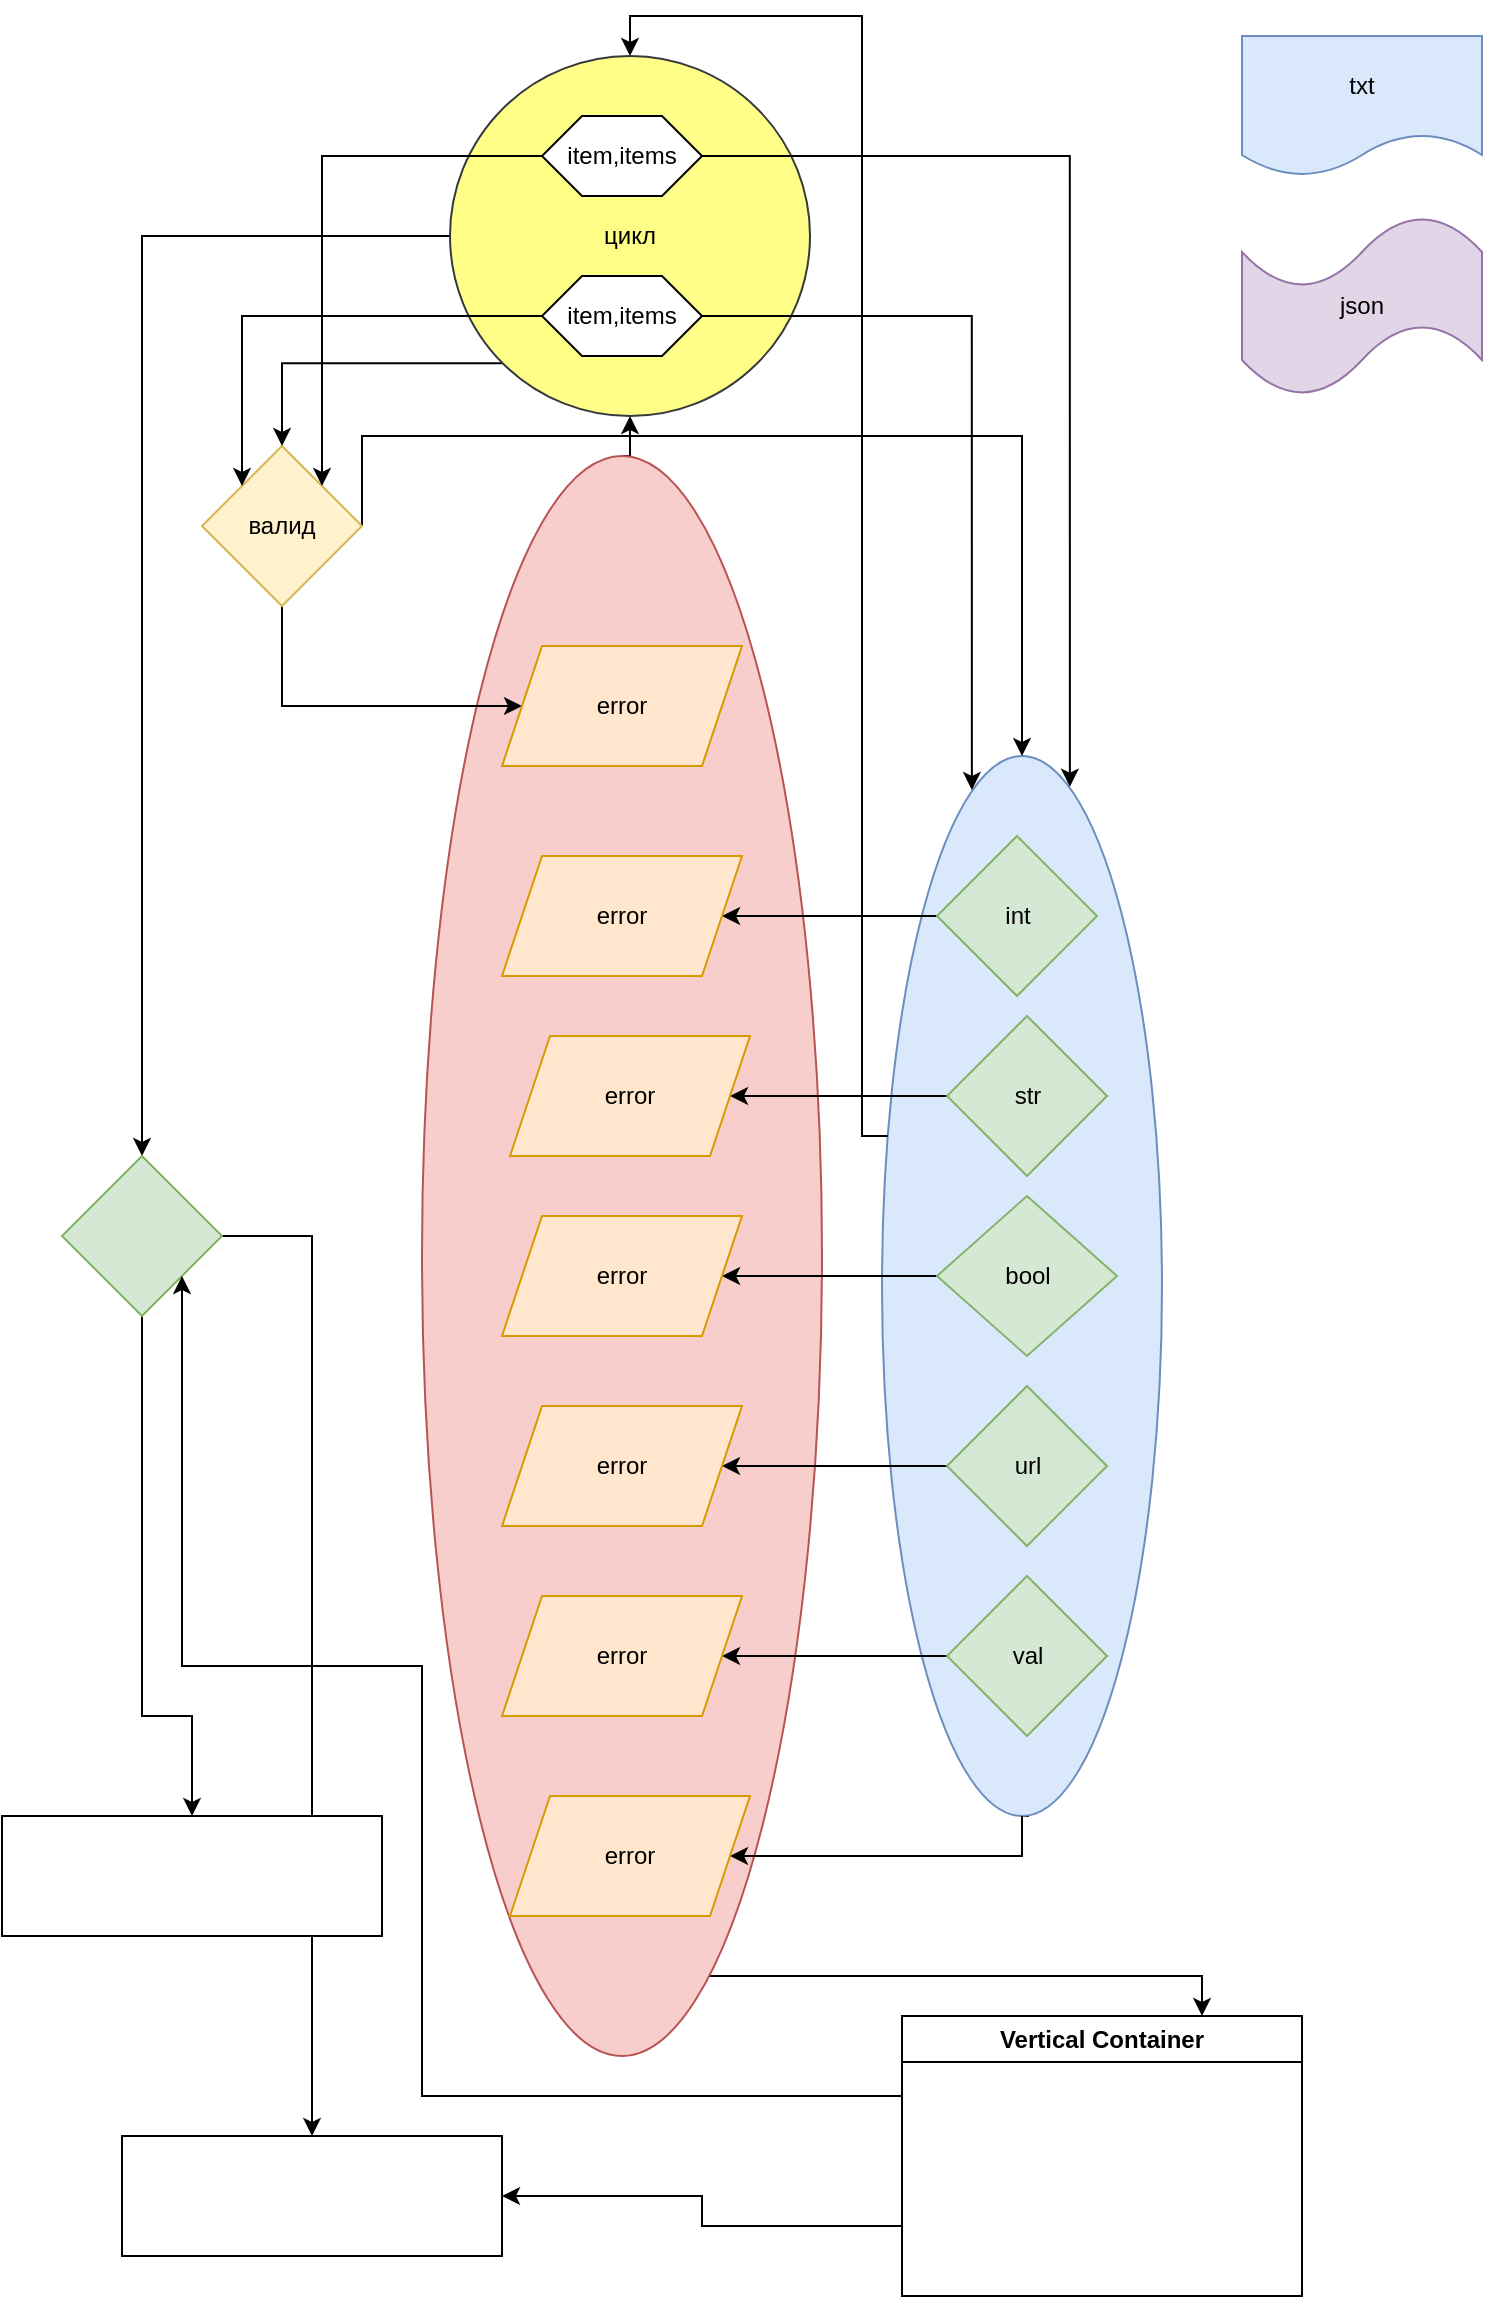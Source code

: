 <mxfile version="20.8.11" type="github">
  <diagram id="C5RBs43oDa-KdzZeNtuy" name="Page-1">
    <mxGraphModel dx="682" dy="676" grid="1" gridSize="10" guides="1" tooltips="1" connect="1" arrows="1" fold="1" page="1" pageScale="1" pageWidth="827" pageHeight="1169" math="0" shadow="0">
      <root>
        <mxCell id="WIyWlLk6GJQsqaUBKTNV-0" />
        <mxCell id="WIyWlLk6GJQsqaUBKTNV-1" parent="WIyWlLk6GJQsqaUBKTNV-0" />
        <mxCell id="N2-jiG50IVHrFEvEO8ib-144" style="edgeStyle=orthogonalEdgeStyle;rounded=0;orthogonalLoop=1;jettySize=auto;html=1;entryX=0.75;entryY=0;entryDx=0;entryDy=0;" edge="1" parent="WIyWlLk6GJQsqaUBKTNV-1" source="N2-jiG50IVHrFEvEO8ib-137" target="N2-jiG50IVHrFEvEO8ib-138">
          <mxGeometry relative="1" as="geometry">
            <Array as="points">
              <mxPoint x="610" y="1000" />
            </Array>
          </mxGeometry>
        </mxCell>
        <mxCell id="N2-jiG50IVHrFEvEO8ib-146" style="edgeStyle=orthogonalEdgeStyle;rounded=0;orthogonalLoop=1;jettySize=auto;html=1;exitX=0.5;exitY=0;exitDx=0;exitDy=0;entryX=0.5;entryY=1;entryDx=0;entryDy=0;" edge="1" parent="WIyWlLk6GJQsqaUBKTNV-1" source="N2-jiG50IVHrFEvEO8ib-137" target="N2-jiG50IVHrFEvEO8ib-28">
          <mxGeometry relative="1" as="geometry" />
        </mxCell>
        <mxCell id="N2-jiG50IVHrFEvEO8ib-137" value="" style="ellipse;whiteSpace=wrap;html=1;fillColor=#f8cecc;strokeColor=#b85450;" vertex="1" parent="WIyWlLk6GJQsqaUBKTNV-1">
          <mxGeometry x="220" y="240" width="200" height="800" as="geometry" />
        </mxCell>
        <mxCell id="N2-jiG50IVHrFEvEO8ib-136" style="edgeStyle=orthogonalEdgeStyle;rounded=0;orthogonalLoop=1;jettySize=auto;html=1;exitX=0.5;exitY=1;exitDx=0;exitDy=0;" edge="1" parent="WIyWlLk6GJQsqaUBKTNV-1" source="N2-jiG50IVHrFEvEO8ib-96">
          <mxGeometry relative="1" as="geometry">
            <mxPoint x="523" y="910" as="targetPoint" />
          </mxGeometry>
        </mxCell>
        <mxCell id="N2-jiG50IVHrFEvEO8ib-96" value="" style="ellipse;whiteSpace=wrap;html=1;fillColor=#dae8fc;strokeColor=#6c8ebf;" vertex="1" parent="WIyWlLk6GJQsqaUBKTNV-1">
          <mxGeometry x="450" y="390" width="140" height="530" as="geometry" />
        </mxCell>
        <mxCell id="N2-jiG50IVHrFEvEO8ib-107" style="edgeStyle=orthogonalEdgeStyle;rounded=0;orthogonalLoop=1;jettySize=auto;html=1;entryX=0.5;entryY=0;entryDx=0;entryDy=0;" edge="1" parent="WIyWlLk6GJQsqaUBKTNV-1" source="N2-jiG50IVHrFEvEO8ib-96" target="N2-jiG50IVHrFEvEO8ib-28">
          <mxGeometry relative="1" as="geometry">
            <mxPoint x="810" y="18.4" as="targetPoint" />
            <Array as="points">
              <mxPoint x="440" y="580" />
              <mxPoint x="440" y="20" />
              <mxPoint x="324" y="20" />
            </Array>
          </mxGeometry>
        </mxCell>
        <mxCell id="N2-jiG50IVHrFEvEO8ib-0" value="txt" style="shape=document;whiteSpace=wrap;html=1;boundedLbl=1;fillColor=#dae8fc;strokeColor=#6c8ebf;" vertex="1" parent="WIyWlLk6GJQsqaUBKTNV-1">
          <mxGeometry x="630" y="30" width="120" height="70" as="geometry" />
        </mxCell>
        <mxCell id="N2-jiG50IVHrFEvEO8ib-33" style="edgeStyle=orthogonalEdgeStyle;rounded=0;orthogonalLoop=1;jettySize=auto;html=1;exitX=0.5;exitY=1;exitDx=0;exitDy=0;entryX=0;entryY=0.5;entryDx=0;entryDy=0;" edge="1" parent="WIyWlLk6GJQsqaUBKTNV-1" source="N2-jiG50IVHrFEvEO8ib-1" target="N2-jiG50IVHrFEvEO8ib-32">
          <mxGeometry relative="1" as="geometry">
            <Array as="points">
              <mxPoint x="150" y="365" />
            </Array>
          </mxGeometry>
        </mxCell>
        <mxCell id="N2-jiG50IVHrFEvEO8ib-97" style="edgeStyle=orthogonalEdgeStyle;rounded=0;orthogonalLoop=1;jettySize=auto;html=1;exitX=1;exitY=0.5;exitDx=0;exitDy=0;entryX=0.5;entryY=0;entryDx=0;entryDy=0;" edge="1" parent="WIyWlLk6GJQsqaUBKTNV-1" source="N2-jiG50IVHrFEvEO8ib-1" target="N2-jiG50IVHrFEvEO8ib-96">
          <mxGeometry relative="1" as="geometry">
            <Array as="points">
              <mxPoint x="304" y="230" />
              <mxPoint x="720" y="230" />
            </Array>
          </mxGeometry>
        </mxCell>
        <mxCell id="N2-jiG50IVHrFEvEO8ib-1" value="валид" style="rhombus;whiteSpace=wrap;html=1;fillColor=#fff2cc;strokeColor=#d6b656;" vertex="1" parent="WIyWlLk6GJQsqaUBKTNV-1">
          <mxGeometry x="110" y="235" width="80" height="80" as="geometry" />
        </mxCell>
        <mxCell id="N2-jiG50IVHrFEvEO8ib-27" style="edgeStyle=orthogonalEdgeStyle;rounded=0;orthogonalLoop=1;jettySize=auto;html=1;entryX=1;entryY=0.5;entryDx=0;entryDy=0;" edge="1" parent="WIyWlLk6GJQsqaUBKTNV-1" source="N2-jiG50IVHrFEvEO8ib-2" target="N2-jiG50IVHrFEvEO8ib-18">
          <mxGeometry relative="1" as="geometry">
            <Array as="points">
              <mxPoint x="420" y="470" />
              <mxPoint x="420" y="470" />
            </Array>
          </mxGeometry>
        </mxCell>
        <mxCell id="N2-jiG50IVHrFEvEO8ib-2" value="int" style="rhombus;whiteSpace=wrap;html=1;fillColor=#d5e8d4;strokeColor=#82b366;" vertex="1" parent="WIyWlLk6GJQsqaUBKTNV-1">
          <mxGeometry x="477.5" y="430" width="80" height="80" as="geometry" />
        </mxCell>
        <mxCell id="N2-jiG50IVHrFEvEO8ib-26" style="edgeStyle=orthogonalEdgeStyle;rounded=0;orthogonalLoop=1;jettySize=auto;html=1;entryX=1;entryY=0.5;entryDx=0;entryDy=0;" edge="1" parent="WIyWlLk6GJQsqaUBKTNV-1" source="N2-jiG50IVHrFEvEO8ib-3" target="N2-jiG50IVHrFEvEO8ib-19">
          <mxGeometry relative="1" as="geometry" />
        </mxCell>
        <mxCell id="N2-jiG50IVHrFEvEO8ib-24" style="edgeStyle=orthogonalEdgeStyle;rounded=0;orthogonalLoop=1;jettySize=auto;html=1;exitX=0;exitY=0.5;exitDx=0;exitDy=0;entryX=1;entryY=0.5;entryDx=0;entryDy=0;" edge="1" parent="WIyWlLk6GJQsqaUBKTNV-1" source="N2-jiG50IVHrFEvEO8ib-5" target="N2-jiG50IVHrFEvEO8ib-21">
          <mxGeometry relative="1" as="geometry">
            <Array as="points">
              <mxPoint x="478" y="745" />
            </Array>
          </mxGeometry>
        </mxCell>
        <mxCell id="N2-jiG50IVHrFEvEO8ib-5" value="url" style="rhombus;whiteSpace=wrap;html=1;fillColor=#d5e8d4;strokeColor=#82b366;" vertex="1" parent="WIyWlLk6GJQsqaUBKTNV-1">
          <mxGeometry x="482.5" y="705" width="80" height="80" as="geometry" />
        </mxCell>
        <mxCell id="N2-jiG50IVHrFEvEO8ib-23" style="edgeStyle=orthogonalEdgeStyle;rounded=0;orthogonalLoop=1;jettySize=auto;html=1;exitX=0;exitY=0.5;exitDx=0;exitDy=0;entryX=1;entryY=0.5;entryDx=0;entryDy=0;" edge="1" parent="WIyWlLk6GJQsqaUBKTNV-1" source="N2-jiG50IVHrFEvEO8ib-6" target="N2-jiG50IVHrFEvEO8ib-22">
          <mxGeometry relative="1" as="geometry">
            <Array as="points">
              <mxPoint x="430" y="840" />
              <mxPoint x="430" y="840" />
            </Array>
          </mxGeometry>
        </mxCell>
        <mxCell id="N2-jiG50IVHrFEvEO8ib-105" style="edgeStyle=orthogonalEdgeStyle;rounded=0;orthogonalLoop=1;jettySize=auto;html=1;entryX=1;entryY=0.5;entryDx=0;entryDy=0;exitX=0.5;exitY=1;exitDx=0;exitDy=0;" edge="1" parent="WIyWlLk6GJQsqaUBKTNV-1" source="N2-jiG50IVHrFEvEO8ib-96" target="N2-jiG50IVHrFEvEO8ib-60">
          <mxGeometry relative="1" as="geometry">
            <mxPoint x="550" y="940" as="sourcePoint" />
            <Array as="points">
              <mxPoint x="520" y="940" />
            </Array>
          </mxGeometry>
        </mxCell>
        <mxCell id="N2-jiG50IVHrFEvEO8ib-6" value="val" style="rhombus;whiteSpace=wrap;html=1;fillColor=#d5e8d4;strokeColor=#82b366;" vertex="1" parent="WIyWlLk6GJQsqaUBKTNV-1">
          <mxGeometry x="482.5" y="800" width="80" height="80" as="geometry" />
        </mxCell>
        <mxCell id="N2-jiG50IVHrFEvEO8ib-19" value="error" style="shape=parallelogram;perimeter=parallelogramPerimeter;whiteSpace=wrap;html=1;fixedSize=1;fillColor=#ffe6cc;strokeColor=#d79b00;" vertex="1" parent="WIyWlLk6GJQsqaUBKTNV-1">
          <mxGeometry x="264" y="530" width="120" height="60" as="geometry" />
        </mxCell>
        <mxCell id="N2-jiG50IVHrFEvEO8ib-21" value="error" style="shape=parallelogram;perimeter=parallelogramPerimeter;whiteSpace=wrap;html=1;fixedSize=1;fillColor=#ffe6cc;strokeColor=#d79b00;" vertex="1" parent="WIyWlLk6GJQsqaUBKTNV-1">
          <mxGeometry x="260" y="715" width="120" height="60" as="geometry" />
        </mxCell>
        <mxCell id="N2-jiG50IVHrFEvEO8ib-22" value="error" style="shape=parallelogram;perimeter=parallelogramPerimeter;whiteSpace=wrap;html=1;fixedSize=1;fillColor=#ffe6cc;strokeColor=#d79b00;" vertex="1" parent="WIyWlLk6GJQsqaUBKTNV-1">
          <mxGeometry x="260" y="810" width="120" height="60" as="geometry" />
        </mxCell>
        <mxCell id="N2-jiG50IVHrFEvEO8ib-35" style="edgeStyle=orthogonalEdgeStyle;rounded=0;orthogonalLoop=1;jettySize=auto;html=1;exitX=0;exitY=0.5;exitDx=0;exitDy=0;entryX=0.5;entryY=0;entryDx=0;entryDy=0;" edge="1" parent="WIyWlLk6GJQsqaUBKTNV-1" source="N2-jiG50IVHrFEvEO8ib-28" target="N2-jiG50IVHrFEvEO8ib-36">
          <mxGeometry relative="1" as="geometry">
            <mxPoint x="120" y="600" as="targetPoint" />
            <Array as="points">
              <mxPoint x="304" y="130" />
              <mxPoint x="100" y="130" />
            </Array>
          </mxGeometry>
        </mxCell>
        <mxCell id="N2-jiG50IVHrFEvEO8ib-124" style="edgeStyle=orthogonalEdgeStyle;rounded=0;orthogonalLoop=1;jettySize=auto;html=1;exitX=0;exitY=1;exitDx=0;exitDy=0;entryX=0.5;entryY=0;entryDx=0;entryDy=0;" edge="1" parent="WIyWlLk6GJQsqaUBKTNV-1" source="N2-jiG50IVHrFEvEO8ib-28" target="N2-jiG50IVHrFEvEO8ib-1">
          <mxGeometry relative="1" as="geometry" />
        </mxCell>
        <mxCell id="N2-jiG50IVHrFEvEO8ib-28" value="цикл" style="ellipse;whiteSpace=wrap;html=1;aspect=fixed;fillColor=#ffff88;strokeColor=#36393d;" vertex="1" parent="WIyWlLk6GJQsqaUBKTNV-1">
          <mxGeometry x="234" y="40" width="180" height="180" as="geometry" />
        </mxCell>
        <mxCell id="N2-jiG50IVHrFEvEO8ib-32" value="error" style="shape=parallelogram;perimeter=parallelogramPerimeter;whiteSpace=wrap;html=1;fixedSize=1;fillColor=#ffe6cc;strokeColor=#d79b00;" vertex="1" parent="WIyWlLk6GJQsqaUBKTNV-1">
          <mxGeometry x="260" y="335" width="120" height="60" as="geometry" />
        </mxCell>
        <mxCell id="N2-jiG50IVHrFEvEO8ib-39" style="edgeStyle=orthogonalEdgeStyle;rounded=0;orthogonalLoop=1;jettySize=auto;html=1;exitX=0.5;exitY=1;exitDx=0;exitDy=0;entryX=0.5;entryY=0;entryDx=0;entryDy=0;" edge="1" parent="WIyWlLk6GJQsqaUBKTNV-1" source="N2-jiG50IVHrFEvEO8ib-36" target="N2-jiG50IVHrFEvEO8ib-37">
          <mxGeometry relative="1" as="geometry">
            <Array as="points">
              <mxPoint x="80" y="870" />
              <mxPoint x="105" y="870" />
            </Array>
          </mxGeometry>
        </mxCell>
        <mxCell id="N2-jiG50IVHrFEvEO8ib-41" style="edgeStyle=orthogonalEdgeStyle;rounded=0;orthogonalLoop=1;jettySize=auto;html=1;exitX=1;exitY=0.5;exitDx=0;exitDy=0;" edge="1" parent="WIyWlLk6GJQsqaUBKTNV-1" source="N2-jiG50IVHrFEvEO8ib-36" target="N2-jiG50IVHrFEvEO8ib-38">
          <mxGeometry relative="1" as="geometry">
            <mxPoint x="230" y="720" as="targetPoint" />
          </mxGeometry>
        </mxCell>
        <mxCell id="N2-jiG50IVHrFEvEO8ib-36" value="" style="rhombus;whiteSpace=wrap;html=1;fillColor=#d5e8d4;strokeColor=#82b366;" vertex="1" parent="WIyWlLk6GJQsqaUBKTNV-1">
          <mxGeometry x="40" y="590" width="80" height="80" as="geometry" />
        </mxCell>
        <mxCell id="N2-jiG50IVHrFEvEO8ib-37" value="" style="rounded=0;whiteSpace=wrap;html=1;" vertex="1" parent="WIyWlLk6GJQsqaUBKTNV-1">
          <mxGeometry x="10" y="920" width="190" height="60" as="geometry" />
        </mxCell>
        <mxCell id="N2-jiG50IVHrFEvEO8ib-38" value="" style="rounded=0;whiteSpace=wrap;html=1;" vertex="1" parent="WIyWlLk6GJQsqaUBKTNV-1">
          <mxGeometry x="70" y="1080" width="190" height="60" as="geometry" />
        </mxCell>
        <mxCell id="N2-jiG50IVHrFEvEO8ib-51" value="json" style="shape=tape;whiteSpace=wrap;html=1;fillColor=#e1d5e7;strokeColor=#9673a6;" vertex="1" parent="WIyWlLk6GJQsqaUBKTNV-1">
          <mxGeometry x="630" y="120" width="120" height="90" as="geometry" />
        </mxCell>
        <mxCell id="N2-jiG50IVHrFEvEO8ib-60" value="error" style="shape=parallelogram;perimeter=parallelogramPerimeter;whiteSpace=wrap;html=1;fixedSize=1;fillColor=#ffe6cc;strokeColor=#d79b00;" vertex="1" parent="WIyWlLk6GJQsqaUBKTNV-1">
          <mxGeometry x="264" y="910" width="120" height="60" as="geometry" />
        </mxCell>
        <mxCell id="N2-jiG50IVHrFEvEO8ib-120" style="edgeStyle=orthogonalEdgeStyle;rounded=0;orthogonalLoop=1;jettySize=auto;html=1;exitX=0;exitY=0.5;exitDx=0;exitDy=0;entryX=1;entryY=0;entryDx=0;entryDy=0;" edge="1" parent="WIyWlLk6GJQsqaUBKTNV-1" source="N2-jiG50IVHrFEvEO8ib-64" target="N2-jiG50IVHrFEvEO8ib-1">
          <mxGeometry relative="1" as="geometry" />
        </mxCell>
        <mxCell id="N2-jiG50IVHrFEvEO8ib-121" style="edgeStyle=orthogonalEdgeStyle;rounded=0;orthogonalLoop=1;jettySize=auto;html=1;exitX=1;exitY=0.5;exitDx=0;exitDy=0;entryX=0.671;entryY=0.029;entryDx=0;entryDy=0;entryPerimeter=0;" edge="1" parent="WIyWlLk6GJQsqaUBKTNV-1" source="N2-jiG50IVHrFEvEO8ib-64" target="N2-jiG50IVHrFEvEO8ib-96">
          <mxGeometry relative="1" as="geometry">
            <Array as="points">
              <mxPoint x="544" y="90" />
            </Array>
          </mxGeometry>
        </mxCell>
        <mxCell id="N2-jiG50IVHrFEvEO8ib-64" value="item,items" style="shape=hexagon;perimeter=hexagonPerimeter2;whiteSpace=wrap;html=1;fixedSize=1;" vertex="1" parent="WIyWlLk6GJQsqaUBKTNV-1">
          <mxGeometry x="280" y="70" width="80" height="40" as="geometry" />
        </mxCell>
        <mxCell id="N2-jiG50IVHrFEvEO8ib-119" style="edgeStyle=orthogonalEdgeStyle;rounded=0;orthogonalLoop=1;jettySize=auto;html=1;exitX=0;exitY=0.5;exitDx=0;exitDy=0;entryX=0;entryY=0;entryDx=0;entryDy=0;" edge="1" parent="WIyWlLk6GJQsqaUBKTNV-1" source="N2-jiG50IVHrFEvEO8ib-66" target="N2-jiG50IVHrFEvEO8ib-1">
          <mxGeometry relative="1" as="geometry">
            <Array as="points">
              <mxPoint x="130" y="170" />
            </Array>
          </mxGeometry>
        </mxCell>
        <mxCell id="N2-jiG50IVHrFEvEO8ib-122" style="edgeStyle=orthogonalEdgeStyle;rounded=0;orthogonalLoop=1;jettySize=auto;html=1;exitX=1;exitY=0.5;exitDx=0;exitDy=0;entryX=0.321;entryY=0.032;entryDx=0;entryDy=0;entryPerimeter=0;" edge="1" parent="WIyWlLk6GJQsqaUBKTNV-1" source="N2-jiG50IVHrFEvEO8ib-66" target="N2-jiG50IVHrFEvEO8ib-96">
          <mxGeometry relative="1" as="geometry">
            <mxPoint x="670" y="340" as="targetPoint" />
            <Array as="points">
              <mxPoint x="495" y="170" />
            </Array>
          </mxGeometry>
        </mxCell>
        <mxCell id="N2-jiG50IVHrFEvEO8ib-66" value="item,items" style="shape=hexagon;perimeter=hexagonPerimeter2;whiteSpace=wrap;html=1;fixedSize=1;" vertex="1" parent="WIyWlLk6GJQsqaUBKTNV-1">
          <mxGeometry x="280" y="150" width="80" height="40" as="geometry" />
        </mxCell>
        <mxCell id="N2-jiG50IVHrFEvEO8ib-132" style="edgeStyle=orthogonalEdgeStyle;rounded=0;orthogonalLoop=1;jettySize=auto;html=1;exitX=0;exitY=0.5;exitDx=0;exitDy=0;entryX=1;entryY=0.5;entryDx=0;entryDy=0;" edge="1" parent="WIyWlLk6GJQsqaUBKTNV-1" source="N2-jiG50IVHrFEvEO8ib-4" target="N2-jiG50IVHrFEvEO8ib-20">
          <mxGeometry relative="1" as="geometry" />
        </mxCell>
        <mxCell id="N2-jiG50IVHrFEvEO8ib-4" value="bool" style="rhombus;whiteSpace=wrap;html=1;fillColor=#d5e8d4;strokeColor=#82b366;" vertex="1" parent="WIyWlLk6GJQsqaUBKTNV-1">
          <mxGeometry x="477.5" y="610" width="90" height="80" as="geometry" />
        </mxCell>
        <mxCell id="N2-jiG50IVHrFEvEO8ib-3" value="str" style="rhombus;whiteSpace=wrap;html=1;fillColor=#d5e8d4;strokeColor=#82b366;" vertex="1" parent="WIyWlLk6GJQsqaUBKTNV-1">
          <mxGeometry x="482.5" y="520" width="80" height="80" as="geometry" />
        </mxCell>
        <mxCell id="N2-jiG50IVHrFEvEO8ib-20" value="error" style="shape=parallelogram;perimeter=parallelogramPerimeter;whiteSpace=wrap;html=1;fixedSize=1;fillColor=#ffe6cc;strokeColor=#d79b00;" vertex="1" parent="WIyWlLk6GJQsqaUBKTNV-1">
          <mxGeometry x="260" y="620" width="120" height="60" as="geometry" />
        </mxCell>
        <mxCell id="N2-jiG50IVHrFEvEO8ib-18" value="error" style="shape=parallelogram;perimeter=parallelogramPerimeter;whiteSpace=wrap;html=1;fixedSize=1;fillColor=#ffe6cc;strokeColor=#d79b00;" vertex="1" parent="WIyWlLk6GJQsqaUBKTNV-1">
          <mxGeometry x="260" y="440" width="120" height="60" as="geometry" />
        </mxCell>
        <mxCell id="N2-jiG50IVHrFEvEO8ib-142" value="" style="edgeStyle=orthogonalEdgeStyle;rounded=0;orthogonalLoop=1;jettySize=auto;html=1;exitX=0;exitY=0.75;exitDx=0;exitDy=0;" edge="1" parent="WIyWlLk6GJQsqaUBKTNV-1" source="N2-jiG50IVHrFEvEO8ib-138" target="N2-jiG50IVHrFEvEO8ib-38">
          <mxGeometry relative="1" as="geometry" />
        </mxCell>
        <mxCell id="N2-jiG50IVHrFEvEO8ib-145" style="edgeStyle=orthogonalEdgeStyle;rounded=0;orthogonalLoop=1;jettySize=auto;html=1;exitX=0;exitY=0.25;exitDx=0;exitDy=0;entryX=1;entryY=1;entryDx=0;entryDy=0;" edge="1" parent="WIyWlLk6GJQsqaUBKTNV-1" source="N2-jiG50IVHrFEvEO8ib-138" target="N2-jiG50IVHrFEvEO8ib-36">
          <mxGeometry relative="1" as="geometry">
            <Array as="points">
              <mxPoint x="460" y="1060" />
              <mxPoint x="220" y="1060" />
              <mxPoint x="220" y="845" />
              <mxPoint x="100" y="845" />
            </Array>
          </mxGeometry>
        </mxCell>
        <mxCell id="N2-jiG50IVHrFEvEO8ib-138" value="Vertical Container" style="swimlane;whiteSpace=wrap;html=1;" vertex="1" parent="WIyWlLk6GJQsqaUBKTNV-1">
          <mxGeometry x="460" y="1020" width="200" height="140" as="geometry" />
        </mxCell>
        <mxCell id="N2-jiG50IVHrFEvEO8ib-147" style="edgeStyle=orthogonalEdgeStyle;rounded=0;orthogonalLoop=1;jettySize=auto;html=1;exitX=0.5;exitY=1;exitDx=0;exitDy=0;" edge="1" parent="WIyWlLk6GJQsqaUBKTNV-1" source="N2-jiG50IVHrFEvEO8ib-137" target="N2-jiG50IVHrFEvEO8ib-137">
          <mxGeometry relative="1" as="geometry" />
        </mxCell>
      </root>
    </mxGraphModel>
  </diagram>
</mxfile>
